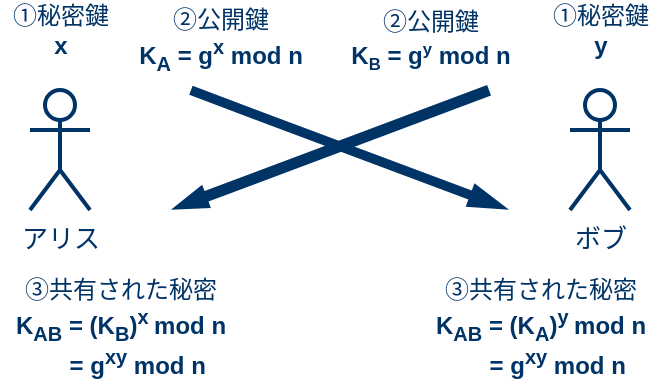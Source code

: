 <mxfile version="13.1.3">
    <diagram id="6hGFLwfOUW9BJ-s0fimq" name="Page-1">
        <mxGraphModel dx="369" dy="571" grid="1" gridSize="10" guides="1" tooltips="1" connect="1" arrows="1" fold="1" page="1" pageScale="1" pageWidth="1169" pageHeight="827" math="0" shadow="0">
            <root>
                <mxCell id="0"/>
                <mxCell id="1" parent="0"/>
                <mxCell id="2" value="&lt;font color=&quot;#003366&quot; style=&quot;font-size: 13px&quot;&gt;アリス&lt;br&gt;&lt;/font&gt;" style="shape=umlActor;verticalLabelPosition=bottom;labelBackgroundColor=#ffffff;verticalAlign=top;html=1;outlineConnect=0;strokeColor=#003366;strokeWidth=2;" parent="1" vertex="1">
                    <mxGeometry x="160" y="280" width="30" height="60" as="geometry"/>
                </mxCell>
                <mxCell id="3" value="&lt;font color=&quot;#003366&quot; style=&quot;font-size: 13px&quot;&gt;ボブ&lt;br&gt;&lt;/font&gt;" style="shape=umlActor;verticalLabelPosition=bottom;labelBackgroundColor=#ffffff;verticalAlign=top;html=1;outlineConnect=0;strokeColor=#003366;strokeWidth=2;" parent="1" vertex="1">
                    <mxGeometry x="430" y="280" width="30" height="60" as="geometry"/>
                </mxCell>
                <mxCell id="11" value="" style="shape=flexArrow;endArrow=classic;html=1;endWidth=5.8;endSize=6;fillColor=#003366;strokeColor=none;startSize=6;width=5.6;" parent="1" edge="1">
                    <mxGeometry width="50" height="50" relative="1" as="geometry">
                        <mxPoint x="390" y="280" as="sourcePoint"/>
                        <mxPoint x="230" y="340" as="targetPoint"/>
                    </mxGeometry>
                </mxCell>
                <mxCell id="72" value="" style="shape=flexArrow;endArrow=classic;html=1;endWidth=6.733;endSize=6.607;fillColor=#003366;strokeColor=none;startSize=6;width=4.8;" edge="1" parent="1">
                    <mxGeometry width="50" height="50" relative="1" as="geometry">
                        <mxPoint x="240" y="280" as="sourcePoint"/>
                        <mxPoint x="400" y="340" as="targetPoint"/>
                    </mxGeometry>
                </mxCell>
                <mxCell id="76" value="&lt;font color=&quot;#003366&quot;&gt;①秘密鍵&lt;br&gt;&lt;b&gt;y&lt;/b&gt;&lt;/font&gt;" style="text;html=1;align=center;verticalAlign=middle;resizable=0;points=[];autosize=1;" vertex="1" parent="1">
                    <mxGeometry x="415" y="235" width="60" height="30" as="geometry"/>
                </mxCell>
                <mxCell id="77" value="&lt;font color=&quot;#003366&quot;&gt;①秘密鍵&lt;br&gt;&lt;b&gt;x&lt;/b&gt;&lt;/font&gt;" style="text;html=1;align=center;verticalAlign=middle;resizable=0;points=[];autosize=1;" vertex="1" parent="1">
                    <mxGeometry x="145" y="235" width="60" height="30" as="geometry"/>
                </mxCell>
                <mxCell id="78" value="&lt;font color=&quot;#003366&quot;&gt;②公開鍵&lt;br&gt;&lt;b&gt;K&lt;sub&gt;A&lt;/sub&gt; = g&lt;sup&gt;x&lt;/sup&gt; mod n&lt;/b&gt;&lt;/font&gt;&lt;sup&gt;&lt;br&gt;&lt;/sup&gt;" style="text;html=1;align=center;verticalAlign=middle;resizable=0;points=[];autosize=1;" vertex="1" parent="1">
                    <mxGeometry x="205" y="235" width="100" height="40" as="geometry"/>
                </mxCell>
                <mxCell id="79" value="&lt;font color=&quot;#003366&quot;&gt;②公開鍵&lt;br&gt;&lt;b&gt;K&lt;span style=&quot;font-size: 10px&quot;&gt;&lt;sub&gt;B&lt;/sub&gt;&lt;/span&gt;&amp;nbsp;= g&lt;span style=&quot;font-size: 10px&quot;&gt;&lt;sup&gt;y&lt;/sup&gt;&lt;/span&gt;&amp;nbsp;mod n&lt;/b&gt;&lt;/font&gt;&lt;sup&gt;&lt;br&gt;&lt;/sup&gt;" style="text;html=1;align=center;verticalAlign=middle;resizable=0;points=[];autosize=1;" vertex="1" parent="1">
                    <mxGeometry x="315" y="235" width="90" height="40" as="geometry"/>
                </mxCell>
                <mxCell id="80" value="&lt;font color=&quot;#003366&quot;&gt;③共有された秘密&lt;br&gt;&lt;b&gt;K&lt;sub&gt;AB&lt;/sub&gt;&amp;nbsp;= (K&lt;sub&gt;B&lt;/sub&gt;)&lt;sup&gt;x&lt;/sup&gt;&lt;span style=&quot;font-size: 10px&quot;&gt;&amp;nbsp;&lt;/span&gt;mod n&lt;br&gt;&amp;nbsp; &amp;nbsp; &amp;nbsp;= g&lt;sup&gt;xy&lt;/sup&gt;&amp;nbsp;mod n&lt;/b&gt;&lt;/font&gt;&lt;sup&gt;&lt;br&gt;&lt;/sup&gt;" style="text;html=1;align=center;verticalAlign=middle;resizable=0;points=[];autosize=1;" vertex="1" parent="1">
                    <mxGeometry x="145" y="369" width="120" height="60" as="geometry"/>
                </mxCell>
                <mxCell id="82" value="&lt;font color=&quot;#003366&quot;&gt;③共有された秘密&lt;br&gt;&lt;b&gt;K&lt;sub&gt;AB&lt;/sub&gt; = (K&lt;sub&gt;A&lt;/sub&gt;)&lt;sup&gt;y&lt;/sup&gt;&lt;span style=&quot;font-size: 10px&quot;&gt;&amp;nbsp;&lt;/span&gt;mod n&lt;br&gt;&amp;nbsp; &amp;nbsp; &amp;nbsp;= g&lt;sup&gt;xy&lt;/sup&gt;&amp;nbsp;mod n&lt;/b&gt;&lt;/font&gt;&lt;sup&gt;&lt;br&gt;&lt;/sup&gt;" style="text;html=1;align=center;verticalAlign=middle;resizable=0;points=[];autosize=1;" vertex="1" parent="1">
                    <mxGeometry x="355" y="369" width="120" height="60" as="geometry"/>
                </mxCell>
            </root>
        </mxGraphModel>
    </diagram>
</mxfile>